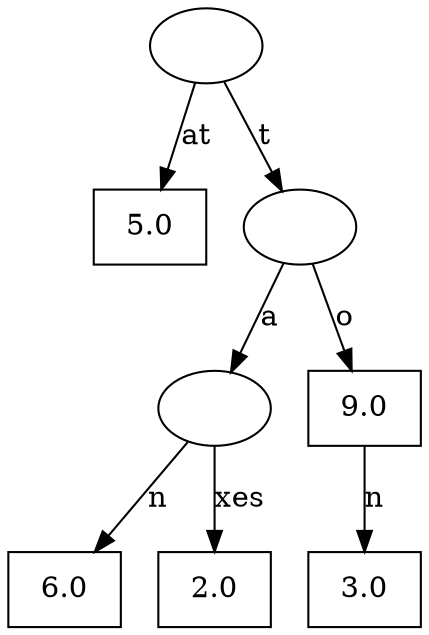 digraph {
    0 [label=5.0,shape=box];
    1 [label=6.0,shape=box];
    2 [label=2.0,shape=box];
    3 [label="",shape=ellipse];
    4 [label=3.0,shape=box];
    5 [label=9.0,shape=box];
    6 [label="",shape=ellipse];
    7 [label="",shape=ellipse];
    3 -> 1 [label=n];
    3 -> 2 [label=xes];
    5 -> 4 [label=n];
    6 -> 3 [label=a];
    6 -> 5 [label=o];
    7 -> 0 [label=at];
    7 -> 6 [label=t];
}